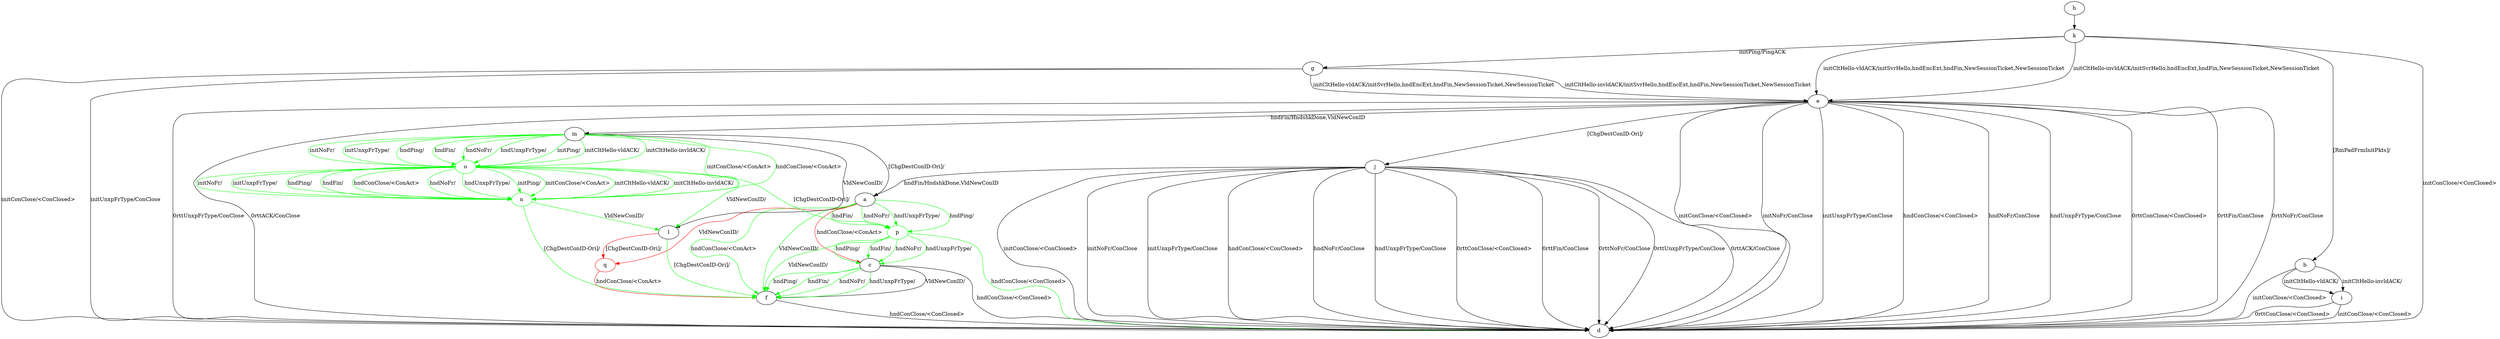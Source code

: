 digraph "" {
	a -> c	[key=0,
		color=red,
		label="hndConClose/<ConAct> "];
	a -> f	[key=0,
		color=green,
		label="hndConClose/<ConAct> "];
	a -> f	[key=1,
		color=green,
		label="VldNewConID/ "];
	p	[color=green];
	a -> p	[key=0,
		color=green,
		label="hndPing/ "];
	a -> p	[key=1,
		color=green,
		label="hndFin/ "];
	a -> p	[key=2,
		color=green,
		label="hndNoFr/ "];
	a -> p	[key=3,
		color=green,
		label="hndUnxpFrType/ "];
	q	[color=red];
	a -> q	[key=0,
		color=red,
		label="VldNewConID/ "];
	b -> d	[key=0,
		label="initConClose/<ConClosed> "];
	b -> i	[key=0,
		label="initCltHello-vldACK/ "];
	b -> i	[key=1,
		label="initCltHello-invldACK/ "];
	c -> d	[key=0,
		label="hndConClose/<ConClosed> "];
	c -> f	[key=0,
		label="VldNewConID/ "];
	c -> f	[key=1,
		color=green,
		label="hndPing/ "];
	c -> f	[key=2,
		color=green,
		label="hndFin/ "];
	c -> f	[key=3,
		color=green,
		label="hndNoFr/ "];
	c -> f	[key=4,
		color=green,
		label="hndUnxpFrType/ "];
	e -> d	[key=0,
		label="initConClose/<ConClosed> "];
	e -> d	[key=1,
		label="initNoFr/ConClose "];
	e -> d	[key=2,
		label="initUnxpFrType/ConClose "];
	e -> d	[key=3,
		label="hndConClose/<ConClosed> "];
	e -> d	[key=4,
		label="hndNoFr/ConClose "];
	e -> d	[key=5,
		label="hndUnxpFrType/ConClose "];
	e -> d	[key=6,
		label="0rttConClose/<ConClosed> "];
	e -> d	[key=7,
		label="0rttFin/ConClose "];
	e -> d	[key=8,
		label="0rttNoFr/ConClose "];
	e -> d	[key=9,
		label="0rttUnxpFrType/ConClose "];
	e -> d	[key=10,
		label="0rttACK/ConClose "];
	e -> j	[key=0,
		label="[ChgDestConID-Ori]/ "];
	e -> m	[key=0,
		label="hndFin/HndshkDone,VldNewConID "];
	f -> d	[key=0,
		label="hndConClose/<ConClosed> "];
	g -> d	[key=0,
		label="initConClose/<ConClosed> "];
	g -> d	[key=1,
		label="initUnxpFrType/ConClose "];
	g -> e	[key=0,
		label="initCltHello-vldACK/initSvrHello,hndEncExt,hndFin,NewSessionTicket,NewSessionTicket "];
	g -> e	[key=1,
		label="initCltHello-invldACK/initSvrHello,hndEncExt,hndFin,NewSessionTicket,NewSessionTicket "];
	h -> k	[key=0];
	i -> d	[key=0,
		label="initConClose/<ConClosed> "];
	i -> d	[key=1,
		label="0rttConClose/<ConClosed> "];
	j -> a	[key=0,
		label="hndFin/HndshkDone,VldNewConID "];
	j -> d	[key=0,
		label="initConClose/<ConClosed> "];
	j -> d	[key=1,
		label="initNoFr/ConClose "];
	j -> d	[key=2,
		label="initUnxpFrType/ConClose "];
	j -> d	[key=3,
		label="hndConClose/<ConClosed> "];
	j -> d	[key=4,
		label="hndNoFr/ConClose "];
	j -> d	[key=5,
		label="hndUnxpFrType/ConClose "];
	j -> d	[key=6,
		label="0rttConClose/<ConClosed> "];
	j -> d	[key=7,
		label="0rttFin/ConClose "];
	j -> d	[key=8,
		label="0rttNoFr/ConClose "];
	j -> d	[key=9,
		label="0rttUnxpFrType/ConClose "];
	j -> d	[key=10,
		label="0rttACK/ConClose "];
	k -> b	[key=0,
		label="[RmPadFrmInitPkts]/ "];
	k -> d	[key=0,
		label="initConClose/<ConClosed> "];
	k -> e	[key=0,
		label="initCltHello-vldACK/initSvrHello,hndEncExt,hndFin,NewSessionTicket,NewSessionTicket "];
	k -> e	[key=1,
		label="initCltHello-invldACK/initSvrHello,hndEncExt,hndFin,NewSessionTicket,NewSessionTicket "];
	k -> g	[key=0,
		label="initPing/PingACK "];
	l -> f	[key=0,
		color=green,
		label="[ChgDestConID-Ori]/ "];
	l -> q	[key=0,
		color=red,
		label="[ChgDestConID-Ori]/ "];
	m -> a	[key=0,
		label="[ChgDestConID-Ori]/ "];
	m -> l	[key=0,
		label="VldNewConID/ "];
	n	[color=green];
	m -> n	[key=0,
		color=green,
		label="initConClose/<ConAct> "];
	m -> n	[key=1,
		color=green,
		label="hndConClose/<ConAct> "];
	o	[color=green];
	m -> o	[key=0,
		color=green,
		label="initPing/ "];
	m -> o	[key=1,
		color=green,
		label="initCltHello-vldACK/ "];
	m -> o	[key=2,
		color=green,
		label="initCltHello-invldACK/ "];
	m -> o	[key=3,
		color=green,
		label="initNoFr/ "];
	m -> o	[key=4,
		color=green,
		label="initUnxpFrType/ "];
	m -> o	[key=5,
		color=green,
		label="hndPing/ "];
	m -> o	[key=6,
		color=green,
		label="hndFin/ "];
	m -> o	[key=7,
		color=green,
		label="hndNoFr/ "];
	m -> o	[key=8,
		color=green,
		label="hndUnxpFrType/ "];
	n -> f	[key=0,
		color=green,
		label="[ChgDestConID-Ori]/ "];
	n -> l	[key=0,
		color=green,
		label="VldNewConID/ "];
	o -> l	[key=0,
		color=green,
		label="VldNewConID/ "];
	o -> n	[key=0,
		color=green,
		label="initPing/ "];
	o -> n	[key=1,
		color=green,
		label="initConClose/<ConAct> "];
	o -> n	[key=2,
		color=green,
		label="initCltHello-vldACK/ "];
	o -> n	[key=3,
		color=green,
		label="initCltHello-invldACK/ "];
	o -> n	[key=4,
		color=green,
		label="initNoFr/ "];
	o -> n	[key=5,
		color=green,
		label="initUnxpFrType/ "];
	o -> n	[key=6,
		color=green,
		label="hndPing/ "];
	o -> n	[key=7,
		color=green,
		label="hndFin/ "];
	o -> n	[key=8,
		color=green,
		label="hndConClose/<ConAct> "];
	o -> n	[key=9,
		color=green,
		label="hndNoFr/ "];
	o -> n	[key=10,
		color=green,
		label="hndUnxpFrType/ "];
	o -> p	[key=0,
		color=green,
		label="[ChgDestConID-Ori]/ "];
	p -> c	[key=0,
		color=green,
		label="hndPing/ "];
	p -> c	[key=1,
		color=green,
		label="hndFin/ "];
	p -> c	[key=2,
		color=green,
		label="hndNoFr/ "];
	p -> c	[key=3,
		color=green,
		label="hndUnxpFrType/ "];
	p -> d	[key=0,
		color=green,
		label="hndConClose/<ConClosed> "];
	p -> f	[key=0,
		color=green,
		label="VldNewConID/ "];
	q -> f	[key=0,
		color=red,
		label="hndConClose/<ConAct> "];
}
